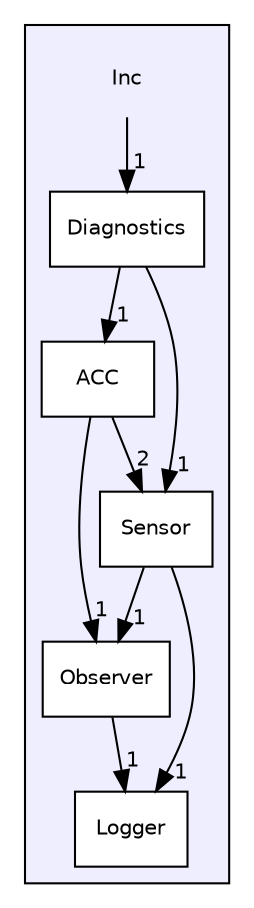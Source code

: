 digraph "Inc" {
  compound=true
  node [ fontsize="10", fontname="Helvetica"];
  edge [ labelfontsize="10", labelfontname="Helvetica"];
  subgraph clusterdir_f93dfce691d792349f1c14ede440e2e6 {
    graph [ bgcolor="#eeeeff", pencolor="black", label="" URL="dir_f93dfce691d792349f1c14ede440e2e6.html"];
    dir_f93dfce691d792349f1c14ede440e2e6 [shape=plaintext label="Inc"];
  dir_2aa4f2c238eacc7522d9cb7d44dcc913 [shape=box label="ACC" fillcolor="white" style="filled" URL="dir_2aa4f2c238eacc7522d9cb7d44dcc913.html"];
  dir_f2de39881012570259fc3e879a5d52f8 [shape=box label="Diagnostics" fillcolor="white" style="filled" URL="dir_f2de39881012570259fc3e879a5d52f8.html"];
  dir_2c32bfa2b74ae16b20f831c78206cd98 [shape=box label="Logger" fillcolor="white" style="filled" URL="dir_2c32bfa2b74ae16b20f831c78206cd98.html"];
  dir_4bd9f3a81803dd66bd1625c33d12cd83 [shape=box label="Observer" fillcolor="white" style="filled" URL="dir_4bd9f3a81803dd66bd1625c33d12cd83.html"];
  dir_9b975ef01dedd08ea29512ae5ba77eab [shape=box label="Sensor" fillcolor="white" style="filled" URL="dir_9b975ef01dedd08ea29512ae5ba77eab.html"];
  }
  dir_f2de39881012570259fc3e879a5d52f8->dir_2aa4f2c238eacc7522d9cb7d44dcc913 [headlabel="1", labeldistance=1.5 headhref="dir_000002_000001.html"];
  dir_f2de39881012570259fc3e879a5d52f8->dir_9b975ef01dedd08ea29512ae5ba77eab [headlabel="1", labeldistance=1.5 headhref="dir_000002_000005.html"];
  dir_f93dfce691d792349f1c14ede440e2e6->dir_f2de39881012570259fc3e879a5d52f8 [headlabel="1", labeldistance=1.5 headhref="dir_000000_000002.html"];
  dir_9b975ef01dedd08ea29512ae5ba77eab->dir_2c32bfa2b74ae16b20f831c78206cd98 [headlabel="1", labeldistance=1.5 headhref="dir_000005_000003.html"];
  dir_9b975ef01dedd08ea29512ae5ba77eab->dir_4bd9f3a81803dd66bd1625c33d12cd83 [headlabel="1", labeldistance=1.5 headhref="dir_000005_000004.html"];
  dir_4bd9f3a81803dd66bd1625c33d12cd83->dir_2c32bfa2b74ae16b20f831c78206cd98 [headlabel="1", labeldistance=1.5 headhref="dir_000004_000003.html"];
  dir_2aa4f2c238eacc7522d9cb7d44dcc913->dir_4bd9f3a81803dd66bd1625c33d12cd83 [headlabel="1", labeldistance=1.5 headhref="dir_000001_000004.html"];
  dir_2aa4f2c238eacc7522d9cb7d44dcc913->dir_9b975ef01dedd08ea29512ae5ba77eab [headlabel="2", labeldistance=1.5 headhref="dir_000001_000005.html"];
}
